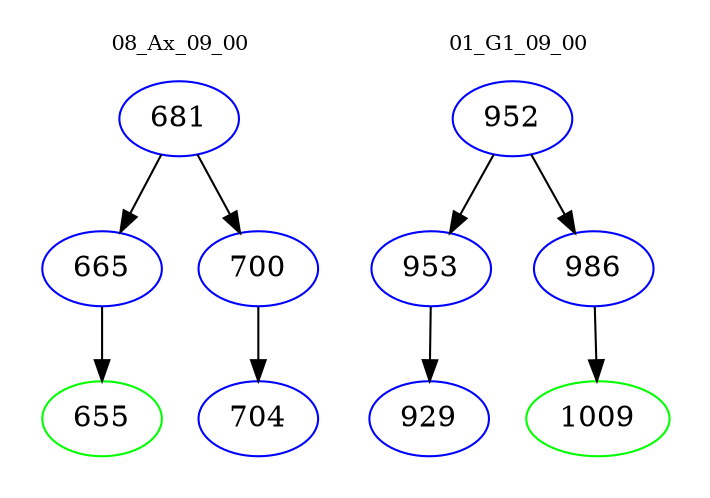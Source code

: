 digraph{
subgraph cluster_0 {
color = white
label = "08_Ax_09_00";
fontsize=10;
T0_681 [label="681", color="blue"]
T0_681 -> T0_665 [color="black"]
T0_665 [label="665", color="blue"]
T0_665 -> T0_655 [color="black"]
T0_655 [label="655", color="green"]
T0_681 -> T0_700 [color="black"]
T0_700 [label="700", color="blue"]
T0_700 -> T0_704 [color="black"]
T0_704 [label="704", color="blue"]
}
subgraph cluster_1 {
color = white
label = "01_G1_09_00";
fontsize=10;
T1_952 [label="952", color="blue"]
T1_952 -> T1_953 [color="black"]
T1_953 [label="953", color="blue"]
T1_953 -> T1_929 [color="black"]
T1_929 [label="929", color="blue"]
T1_952 -> T1_986 [color="black"]
T1_986 [label="986", color="blue"]
T1_986 -> T1_1009 [color="black"]
T1_1009 [label="1009", color="green"]
}
}
